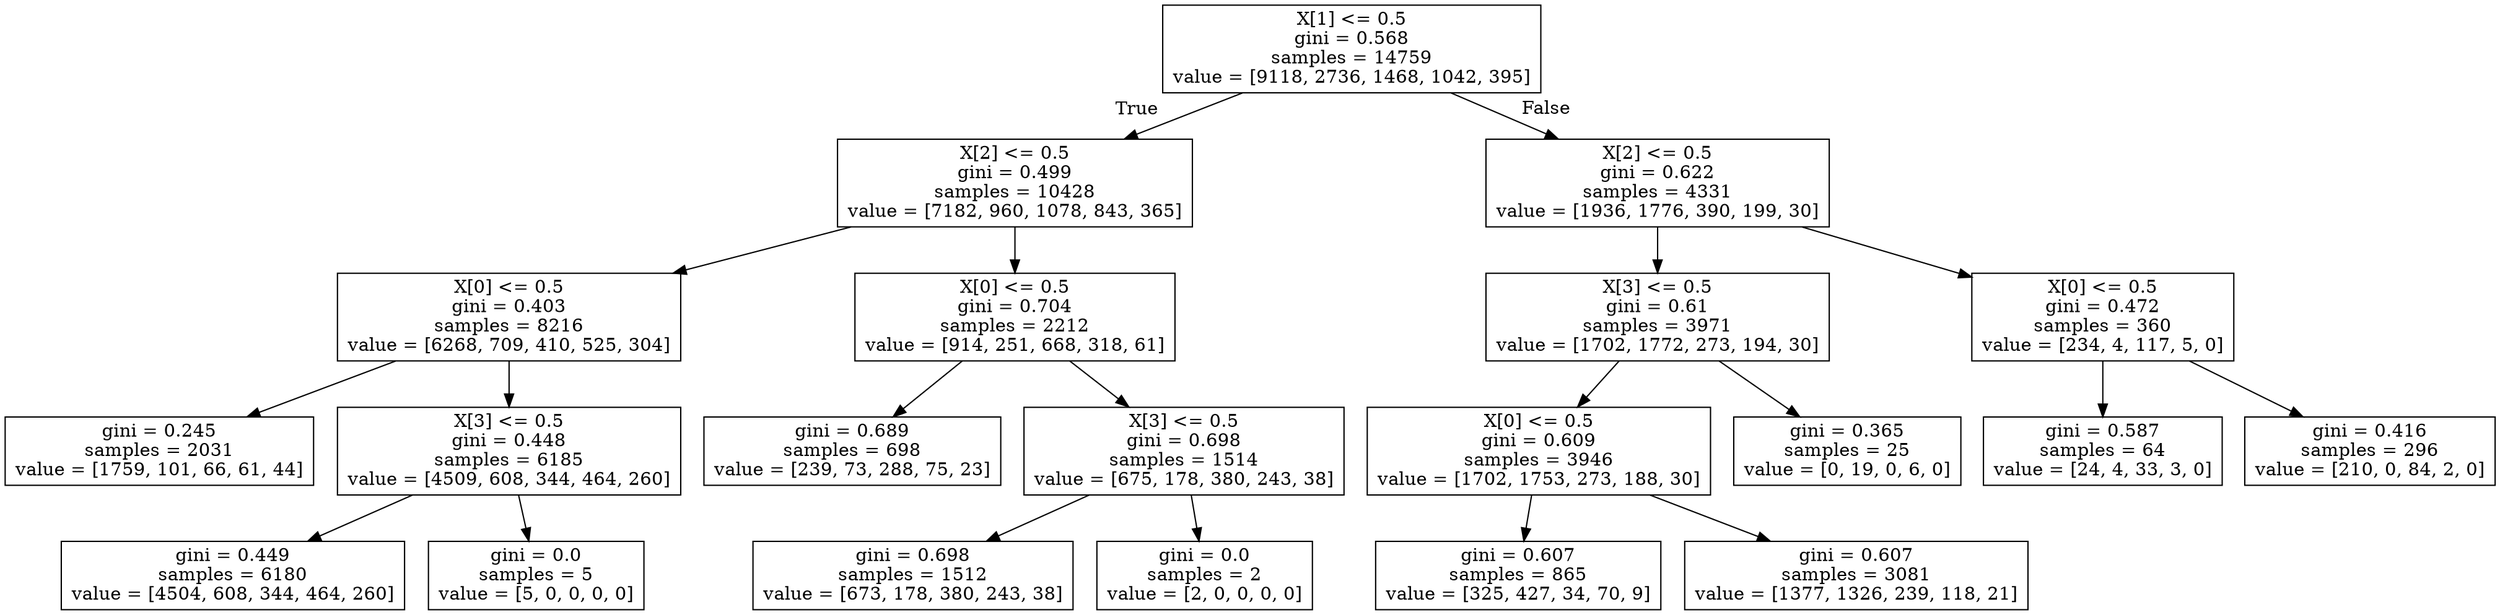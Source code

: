 digraph Tree {
node [shape=box] ;
0 [label="X[1] <= 0.5\ngini = 0.568\nsamples = 14759\nvalue = [9118, 2736, 1468, 1042, 395]"] ;
1 [label="X[2] <= 0.5\ngini = 0.499\nsamples = 10428\nvalue = [7182, 960, 1078, 843, 365]"] ;
0 -> 1 [labeldistance=2.5, labelangle=45, headlabel="True"] ;
2 [label="X[0] <= 0.5\ngini = 0.403\nsamples = 8216\nvalue = [6268, 709, 410, 525, 304]"] ;
1 -> 2 ;
3 [label="gini = 0.245\nsamples = 2031\nvalue = [1759, 101, 66, 61, 44]"] ;
2 -> 3 ;
4 [label="X[3] <= 0.5\ngini = 0.448\nsamples = 6185\nvalue = [4509, 608, 344, 464, 260]"] ;
2 -> 4 ;
5 [label="gini = 0.449\nsamples = 6180\nvalue = [4504, 608, 344, 464, 260]"] ;
4 -> 5 ;
6 [label="gini = 0.0\nsamples = 5\nvalue = [5, 0, 0, 0, 0]"] ;
4 -> 6 ;
7 [label="X[0] <= 0.5\ngini = 0.704\nsamples = 2212\nvalue = [914, 251, 668, 318, 61]"] ;
1 -> 7 ;
8 [label="gini = 0.689\nsamples = 698\nvalue = [239, 73, 288, 75, 23]"] ;
7 -> 8 ;
9 [label="X[3] <= 0.5\ngini = 0.698\nsamples = 1514\nvalue = [675, 178, 380, 243, 38]"] ;
7 -> 9 ;
10 [label="gini = 0.698\nsamples = 1512\nvalue = [673, 178, 380, 243, 38]"] ;
9 -> 10 ;
11 [label="gini = 0.0\nsamples = 2\nvalue = [2, 0, 0, 0, 0]"] ;
9 -> 11 ;
12 [label="X[2] <= 0.5\ngini = 0.622\nsamples = 4331\nvalue = [1936, 1776, 390, 199, 30]"] ;
0 -> 12 [labeldistance=2.5, labelangle=-45, headlabel="False"] ;
13 [label="X[3] <= 0.5\ngini = 0.61\nsamples = 3971\nvalue = [1702, 1772, 273, 194, 30]"] ;
12 -> 13 ;
14 [label="X[0] <= 0.5\ngini = 0.609\nsamples = 3946\nvalue = [1702, 1753, 273, 188, 30]"] ;
13 -> 14 ;
15 [label="gini = 0.607\nsamples = 865\nvalue = [325, 427, 34, 70, 9]"] ;
14 -> 15 ;
16 [label="gini = 0.607\nsamples = 3081\nvalue = [1377, 1326, 239, 118, 21]"] ;
14 -> 16 ;
17 [label="gini = 0.365\nsamples = 25\nvalue = [0, 19, 0, 6, 0]"] ;
13 -> 17 ;
18 [label="X[0] <= 0.5\ngini = 0.472\nsamples = 360\nvalue = [234, 4, 117, 5, 0]"] ;
12 -> 18 ;
19 [label="gini = 0.587\nsamples = 64\nvalue = [24, 4, 33, 3, 0]"] ;
18 -> 19 ;
20 [label="gini = 0.416\nsamples = 296\nvalue = [210, 0, 84, 2, 0]"] ;
18 -> 20 ;
}